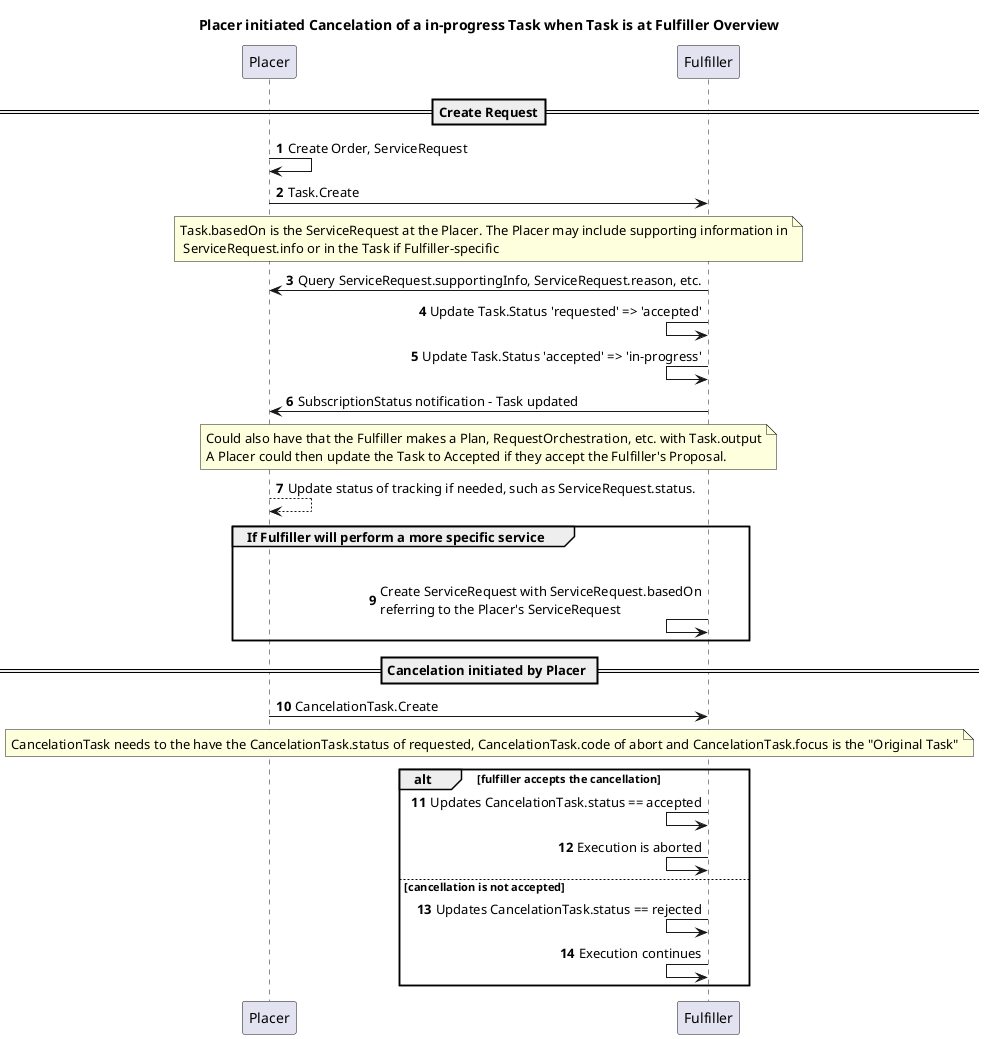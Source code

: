 @startuml
title Placer initiated Cancelation of a in-progress Task when Task is at Fulfiller Overview

autonumber

==Create Request==
Placer -> Placer: Create Order, ServiceRequest

Placer -> Fulfiller: Task.Create

note over Placer, Fulfiller: Task.basedOn is the ServiceRequest at the Placer. The Placer may include supporting information in\n ServiceRequest.info or in the Task if Fulfiller-specific

Fulfiller -> Placer: Query ServiceRequest.supportingInfo, ServiceRequest.reason, etc.

Fulfiller <- Fulfiller: Update Task.Status 'requested' => 'accepted'
Fulfiller <- Fulfiller: Update Task.Status 'accepted' => 'in-progress'

Fulfiller -> Placer: SubscriptionStatus notification - Task updated

note over Placer, Fulfiller: Could also have that the Fulfiller makes a Plan, RequestOrchestration, etc. with Task.output\nA Placer could then update the Task to Accepted if they accept the Fulfiller's Proposal.

Placer --> Placer: Update status of tracking if needed, such as ServiceRequest.status. 

group If Fulfiller will perform a more specific service
    Fulfiller -[hidden]> Placer:
    Fulfiller <- Fulfiller: Create ServiceRequest with ServiceRequest.basedOn\nreferring to the Placer's ServiceRequest
end


==Cancelation initiated by Placer ==

Placer -> Fulfiller: CancelationTask.Create
note over Placer, Fulfiller
	CancelationTask needs to the have the CancelationTask.status of requested, CancelationTask.code of abort and CancelationTask.focus is the "Original Task"
end note
	

alt fulfiller accepts the cancellation
    Fulfiller <- Fulfiller: Updates CancelationTask.status == accepted
	Fulfiller  <- Fulfiller: Execution is aborted
else cancellation is not accepted
	Fulfiller <- Fulfiller: Updates CancelationTask.status == rejected
	Fulfiller  <- Fulfiller: Execution continues
end


@enduml
